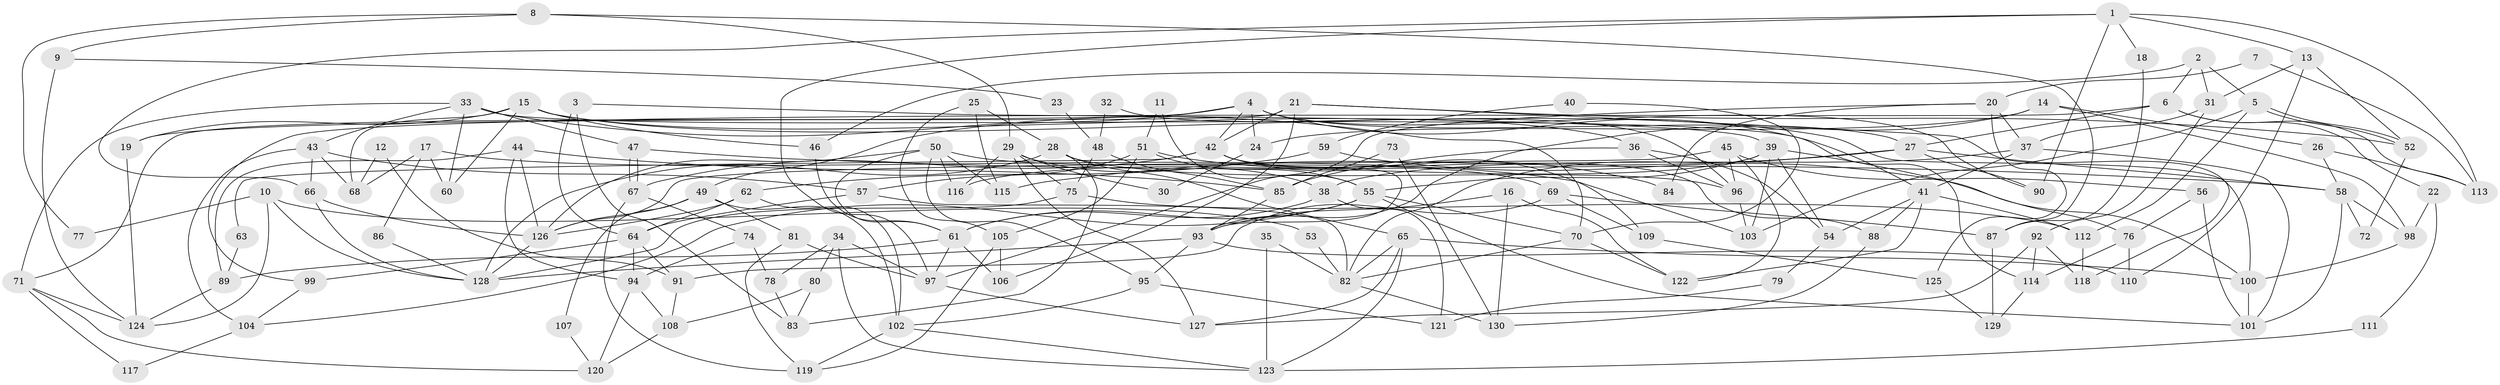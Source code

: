 // Generated by graph-tools (version 1.1) at 2025/11/02/27/25 16:11:18]
// undirected, 130 vertices, 260 edges
graph export_dot {
graph [start="1"]
  node [color=gray90,style=filled];
  1;
  2;
  3;
  4;
  5;
  6;
  7;
  8;
  9;
  10;
  11;
  12;
  13;
  14;
  15;
  16;
  17;
  18;
  19;
  20;
  21;
  22;
  23;
  24;
  25;
  26;
  27;
  28;
  29;
  30;
  31;
  32;
  33;
  34;
  35;
  36;
  37;
  38;
  39;
  40;
  41;
  42;
  43;
  44;
  45;
  46;
  47;
  48;
  49;
  50;
  51;
  52;
  53;
  54;
  55;
  56;
  57;
  58;
  59;
  60;
  61;
  62;
  63;
  64;
  65;
  66;
  67;
  68;
  69;
  70;
  71;
  72;
  73;
  74;
  75;
  76;
  77;
  78;
  79;
  80;
  81;
  82;
  83;
  84;
  85;
  86;
  87;
  88;
  89;
  90;
  91;
  92;
  93;
  94;
  95;
  96;
  97;
  98;
  99;
  100;
  101;
  102;
  103;
  104;
  105;
  106;
  107;
  108;
  109;
  110;
  111;
  112;
  113;
  114;
  115;
  116;
  117;
  118;
  119;
  120;
  121;
  122;
  123;
  124;
  125;
  126;
  127;
  128;
  129;
  130;
  1 -- 66;
  1 -- 97;
  1 -- 13;
  1 -- 18;
  1 -- 90;
  1 -- 113;
  2 -- 31;
  2 -- 5;
  2 -- 6;
  2 -- 46;
  3 -- 39;
  3 -- 64;
  3 -- 83;
  4 -- 27;
  4 -- 42;
  4 -- 19;
  4 -- 24;
  4 -- 41;
  4 -- 49;
  4 -- 90;
  5 -- 52;
  5 -- 52;
  5 -- 112;
  5 -- 103;
  6 -- 27;
  6 -- 22;
  6 -- 99;
  6 -- 113;
  7 -- 20;
  7 -- 113;
  8 -- 29;
  8 -- 87;
  8 -- 9;
  8 -- 77;
  9 -- 124;
  9 -- 23;
  10 -- 128;
  10 -- 124;
  10 -- 53;
  10 -- 77;
  11 -- 51;
  11 -- 55;
  12 -- 91;
  12 -- 68;
  13 -- 52;
  13 -- 31;
  13 -- 110;
  14 -- 93;
  14 -- 26;
  14 -- 24;
  14 -- 98;
  15 -- 100;
  15 -- 46;
  15 -- 19;
  15 -- 36;
  15 -- 60;
  15 -- 68;
  16 -- 93;
  16 -- 130;
  16 -- 122;
  17 -- 60;
  17 -- 103;
  17 -- 68;
  17 -- 86;
  18 -- 87;
  19 -- 124;
  20 -- 37;
  20 -- 97;
  20 -- 84;
  20 -- 125;
  21 -- 106;
  21 -- 42;
  21 -- 52;
  21 -- 71;
  21 -- 118;
  22 -- 98;
  22 -- 111;
  23 -- 48;
  24 -- 30;
  25 -- 105;
  25 -- 115;
  25 -- 28;
  26 -- 58;
  26 -- 113;
  27 -- 90;
  27 -- 58;
  27 -- 82;
  27 -- 115;
  28 -- 96;
  28 -- 65;
  28 -- 83;
  28 -- 128;
  29 -- 127;
  29 -- 38;
  29 -- 30;
  29 -- 75;
  29 -- 116;
  31 -- 37;
  31 -- 92;
  32 -- 96;
  32 -- 48;
  33 -- 70;
  33 -- 47;
  33 -- 43;
  33 -- 60;
  33 -- 71;
  33 -- 114;
  34 -- 80;
  34 -- 123;
  34 -- 78;
  34 -- 97;
  35 -- 82;
  35 -- 123;
  36 -- 96;
  36 -- 54;
  36 -- 85;
  37 -- 101;
  37 -- 41;
  37 -- 38;
  38 -- 61;
  38 -- 121;
  39 -- 55;
  39 -- 76;
  39 -- 54;
  39 -- 103;
  39 -- 116;
  40 -- 59;
  40 -- 70;
  41 -- 54;
  41 -- 88;
  41 -- 112;
  41 -- 122;
  42 -- 67;
  42 -- 93;
  42 -- 63;
  42 -- 88;
  42 -- 109;
  43 -- 68;
  43 -- 57;
  43 -- 66;
  43 -- 104;
  44 -- 85;
  44 -- 89;
  44 -- 94;
  44 -- 126;
  45 -- 122;
  45 -- 126;
  45 -- 56;
  45 -- 96;
  46 -- 61;
  47 -- 58;
  47 -- 67;
  47 -- 67;
  48 -- 75;
  48 -- 85;
  49 -- 126;
  49 -- 81;
  49 -- 102;
  49 -- 107;
  50 -- 116;
  50 -- 126;
  50 -- 61;
  50 -- 69;
  50 -- 95;
  50 -- 115;
  51 -- 55;
  51 -- 57;
  51 -- 84;
  51 -- 105;
  52 -- 72;
  53 -- 82;
  54 -- 79;
  55 -- 70;
  55 -- 104;
  55 -- 61;
  55 -- 101;
  56 -- 76;
  56 -- 101;
  57 -- 82;
  57 -- 64;
  58 -- 98;
  58 -- 101;
  58 -- 72;
  59 -- 62;
  59 -- 100;
  61 -- 89;
  61 -- 97;
  61 -- 106;
  62 -- 102;
  62 -- 126;
  62 -- 64;
  63 -- 89;
  64 -- 91;
  64 -- 94;
  64 -- 99;
  65 -- 127;
  65 -- 82;
  65 -- 100;
  65 -- 123;
  66 -- 126;
  66 -- 128;
  67 -- 74;
  67 -- 119;
  69 -- 91;
  69 -- 87;
  69 -- 109;
  70 -- 82;
  70 -- 122;
  71 -- 117;
  71 -- 120;
  71 -- 124;
  73 -- 130;
  73 -- 85;
  74 -- 94;
  74 -- 78;
  75 -- 128;
  75 -- 112;
  76 -- 114;
  76 -- 110;
  78 -- 83;
  79 -- 121;
  80 -- 108;
  80 -- 83;
  81 -- 97;
  81 -- 119;
  82 -- 130;
  85 -- 93;
  86 -- 128;
  87 -- 129;
  88 -- 130;
  89 -- 124;
  91 -- 108;
  92 -- 118;
  92 -- 114;
  92 -- 127;
  93 -- 128;
  93 -- 95;
  93 -- 110;
  94 -- 108;
  94 -- 120;
  95 -- 102;
  95 -- 121;
  96 -- 103;
  97 -- 127;
  98 -- 100;
  99 -- 104;
  100 -- 101;
  102 -- 119;
  102 -- 123;
  104 -- 117;
  105 -- 119;
  105 -- 106;
  107 -- 120;
  108 -- 120;
  109 -- 125;
  111 -- 123;
  112 -- 118;
  114 -- 129;
  125 -- 129;
  126 -- 128;
}
